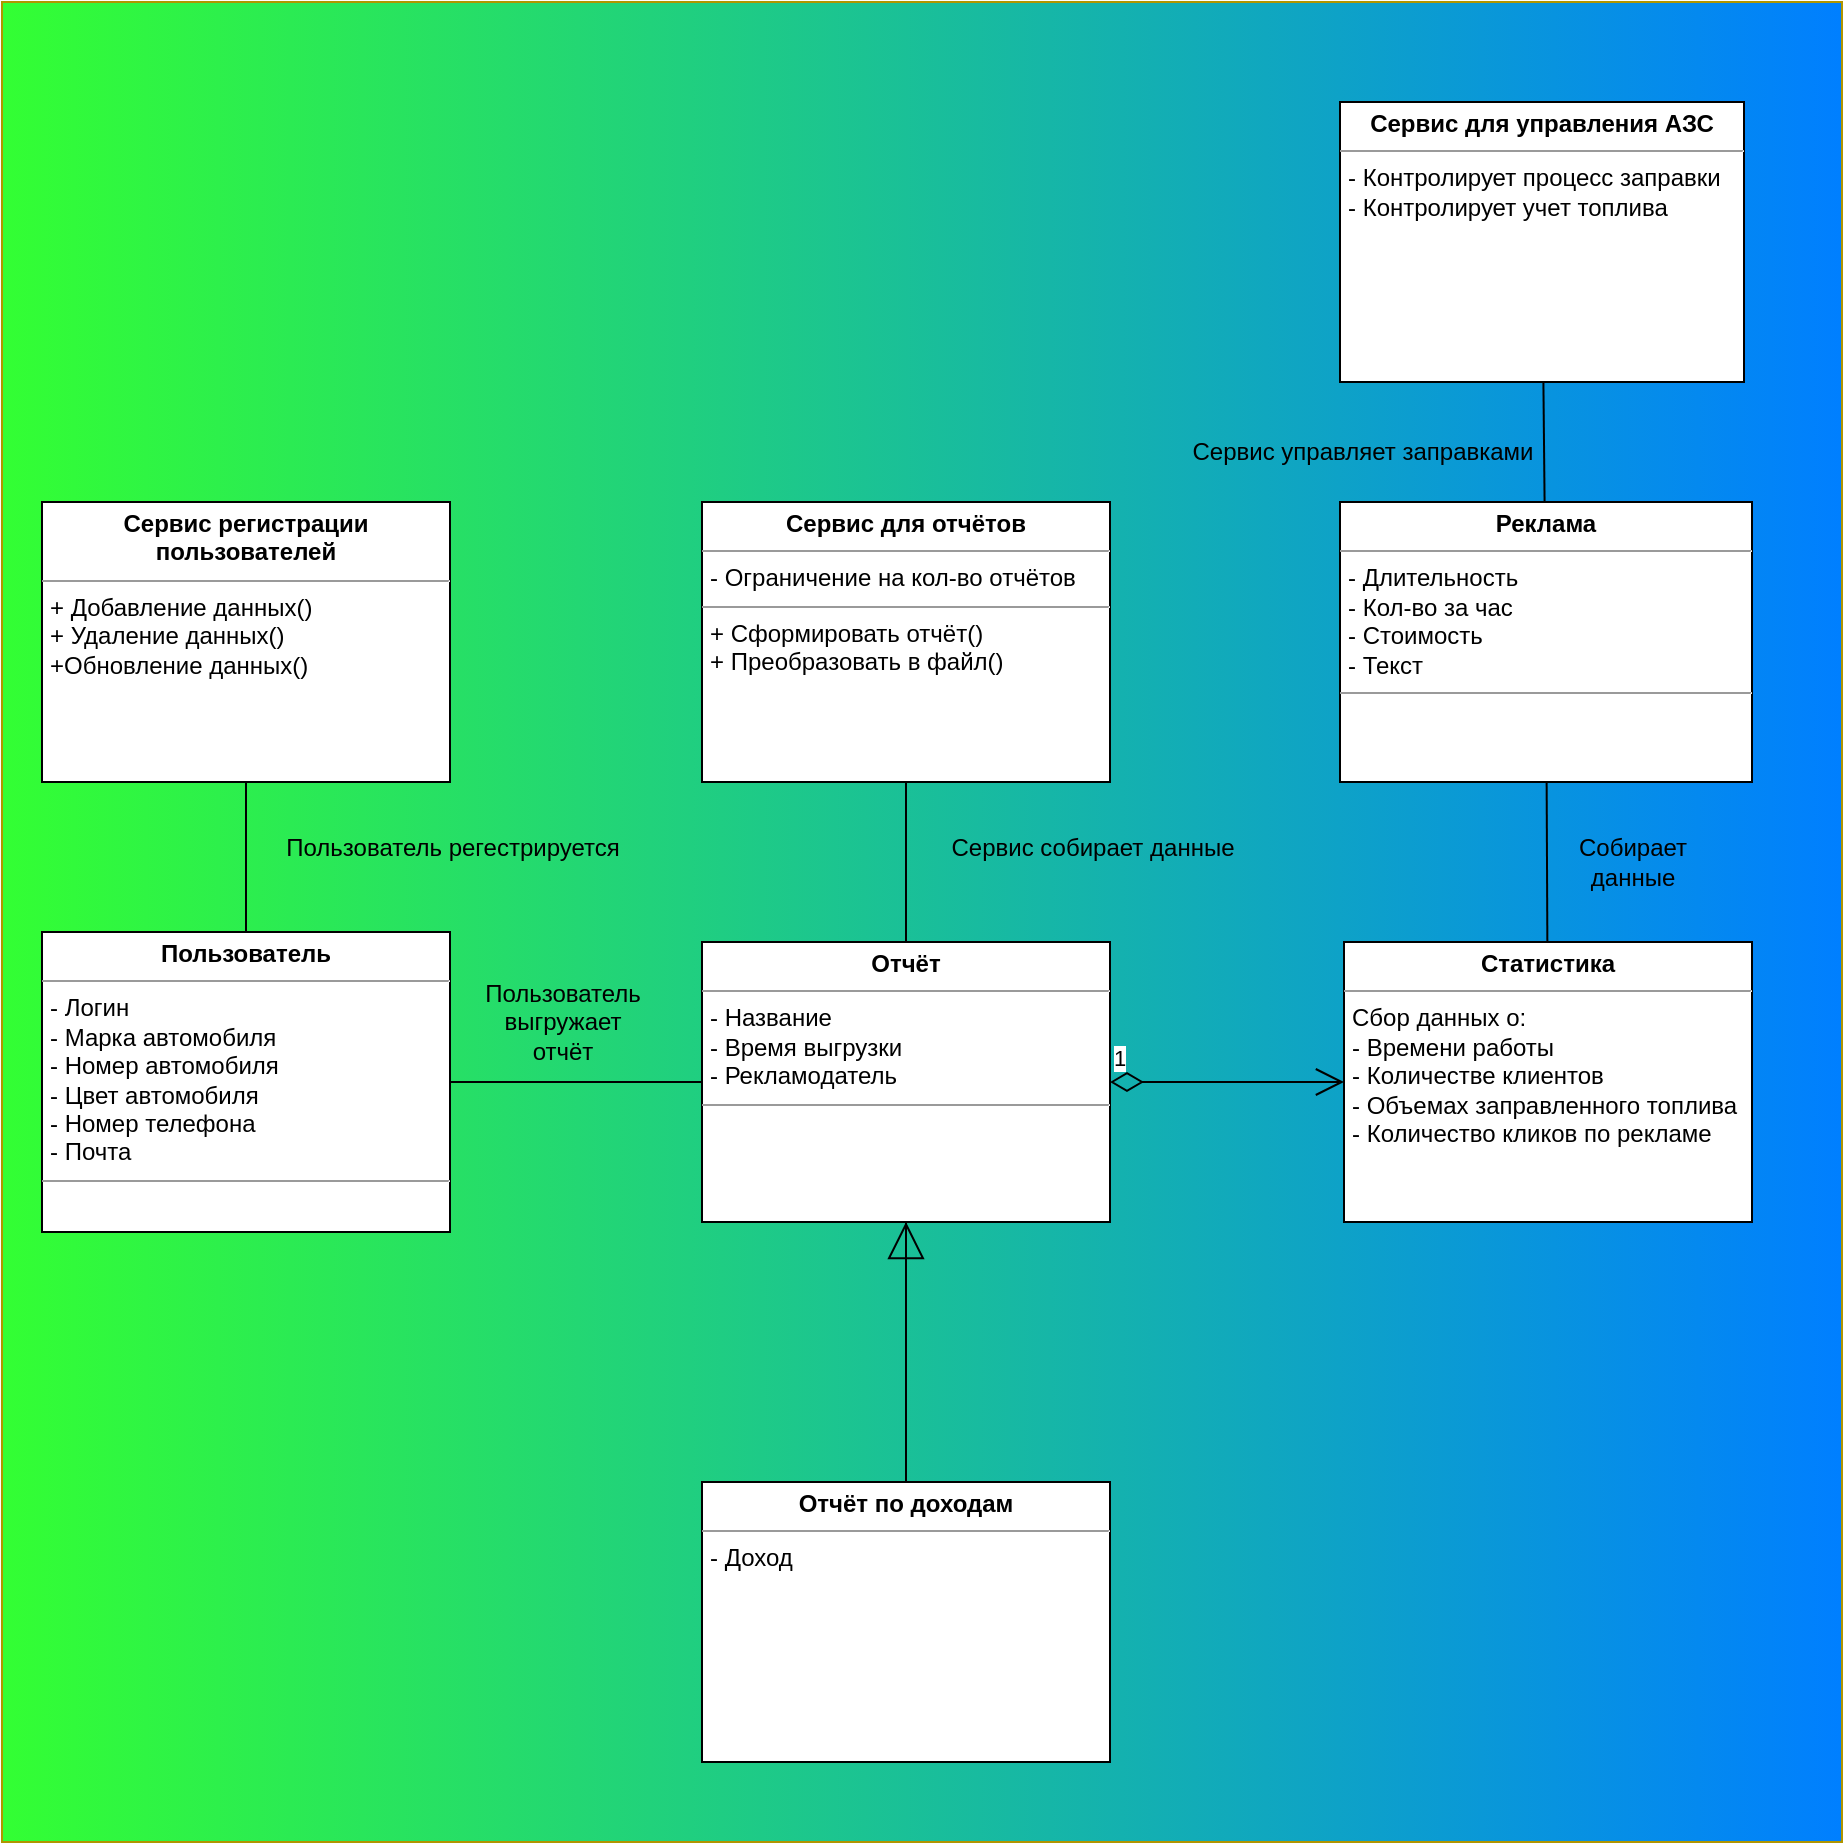 <mxfile version="25.0.1">
  <diagram id="C5RBs43oDa-KdzZeNtuy" name="Page-1">
    <mxGraphModel dx="1356" dy="827" grid="1" gridSize="10" guides="1" tooltips="1" connect="1" arrows="1" fold="1" page="1" pageScale="1" pageWidth="827" pageHeight="1169" math="0" shadow="0">
      <root>
        <mxCell id="WIyWlLk6GJQsqaUBKTNV-0" />
        <mxCell id="WIyWlLk6GJQsqaUBKTNV-1" parent="WIyWlLk6GJQsqaUBKTNV-0" />
        <mxCell id="DnwfADwJMWgjXwiyeiGu-0" value="" style="whiteSpace=wrap;html=1;aspect=fixed;fillColor=#33FF33;strokeColor=#B09500;fontColor=#000000;gradientColor=#007FFF;gradientDirection=east;fontSize=16;" vertex="1" parent="WIyWlLk6GJQsqaUBKTNV-1">
          <mxGeometry x="360" y="110" width="920" height="920" as="geometry" />
        </mxCell>
        <mxCell id="pdY_gdNLqLlF9mTo9bpo-13" value="&lt;p style=&quot;margin:0px;margin-top:4px;text-align:center;&quot;&gt;&lt;b&gt;Отчёт&lt;/b&gt;&lt;/p&gt;&lt;hr size=&quot;1&quot;&gt;&lt;p style=&quot;margin:0px;margin-left:4px;&quot;&gt;- Название&lt;br&gt;&lt;/p&gt;&lt;p style=&quot;margin:0px;margin-left:4px;&quot;&gt;- Время выгрузки&lt;/p&gt;&lt;p style=&quot;margin:0px;margin-left:4px;&quot;&gt;- Рекламодатель&lt;/p&gt;&lt;hr size=&quot;1&quot;&gt;&lt;p style=&quot;margin:0px;margin-left:4px;&quot;&gt;&lt;br&gt;&lt;/p&gt;" style="verticalAlign=top;align=left;overflow=fill;fontSize=12;fontFamily=Helvetica;html=1;whiteSpace=wrap;" parent="WIyWlLk6GJQsqaUBKTNV-1" vertex="1">
          <mxGeometry x="710" y="580" width="204" height="140" as="geometry" />
        </mxCell>
        <mxCell id="pdY_gdNLqLlF9mTo9bpo-20" value="&lt;p style=&quot;margin:0px;margin-top:4px;text-align:center;&quot;&gt;&lt;b&gt;Сервис регистрации пользователей&lt;/b&gt;&lt;/p&gt;&lt;hr size=&quot;1&quot;&gt;&lt;p style=&quot;border-color: var(--border-color); margin: 0px 0px 0px 4px;&quot;&gt;+ Добавление данных()&lt;/p&gt;&lt;p style=&quot;border-color: var(--border-color); margin: 0px 0px 0px 4px;&quot;&gt;+ Удаление данных()&lt;/p&gt;&lt;p style=&quot;border-color: var(--border-color); margin: 0px 0px 0px 4px;&quot;&gt;+Обновление данных()&lt;/p&gt;" style="verticalAlign=top;align=left;overflow=fill;fontSize=12;fontFamily=Helvetica;html=1;whiteSpace=wrap;" parent="WIyWlLk6GJQsqaUBKTNV-1" vertex="1">
          <mxGeometry x="380" y="360" width="204" height="140" as="geometry" />
        </mxCell>
        <mxCell id="pdY_gdNLqLlF9mTo9bpo-22" value="&lt;p style=&quot;margin:0px;margin-top:4px;text-align:center;&quot;&gt;&lt;b&gt;Сервис для отчётов&lt;/b&gt;&lt;/p&gt;&lt;hr size=&quot;1&quot;&gt;&lt;p style=&quot;margin:0px;margin-left:4px;&quot;&gt;- Ограничение на кол-во отчётов&lt;br&gt;&lt;/p&gt;&lt;hr size=&quot;1&quot;&gt;&lt;p style=&quot;margin:0px;margin-left:4px;&quot;&gt;+ Сформировать отчёт()&lt;/p&gt;&lt;p style=&quot;margin:0px;margin-left:4px;&quot;&gt;+ Преобразовать в файл()&lt;/p&gt;" style="verticalAlign=top;align=left;overflow=fill;fontSize=12;fontFamily=Helvetica;html=1;whiteSpace=wrap;" parent="WIyWlLk6GJQsqaUBKTNV-1" vertex="1">
          <mxGeometry x="710" y="360" width="204" height="140" as="geometry" />
        </mxCell>
        <mxCell id="pdY_gdNLqLlF9mTo9bpo-24" value="&lt;p style=&quot;margin:0px;margin-top:4px;text-align:center;&quot;&gt;&lt;b&gt;Реклама&lt;/b&gt;&lt;/p&gt;&lt;hr size=&quot;1&quot;&gt;&lt;p style=&quot;margin:0px;margin-left:4px;&quot;&gt;- Длительность&lt;br&gt;&lt;/p&gt;&lt;p style=&quot;margin:0px;margin-left:4px;&quot;&gt;- Кол-во за час&lt;/p&gt;&lt;p style=&quot;margin:0px;margin-left:4px;&quot;&gt;- Стоимость&lt;/p&gt;&lt;p style=&quot;margin:0px;margin-left:4px;&quot;&gt;- Текст&lt;/p&gt;&lt;hr size=&quot;1&quot;&gt;&lt;p style=&quot;margin:0px;margin-left:4px;&quot;&gt;&lt;br&gt;&lt;/p&gt;" style="verticalAlign=top;align=left;overflow=fill;fontSize=12;fontFamily=Helvetica;html=1;whiteSpace=wrap;" parent="WIyWlLk6GJQsqaUBKTNV-1" vertex="1">
          <mxGeometry x="1029" y="360" width="206" height="140" as="geometry" />
        </mxCell>
        <mxCell id="pdY_gdNLqLlF9mTo9bpo-25" value="&lt;p style=&quot;margin:0px;margin-top:4px;text-align:center;&quot;&gt;&lt;b&gt;Статистика&lt;/b&gt;&lt;/p&gt;&lt;hr size=&quot;1&quot;&gt;&lt;p style=&quot;margin:0px;margin-left:4px;&quot;&gt;Сбор данных о:&lt;/p&gt;&lt;p style=&quot;margin:0px;margin-left:4px;&quot;&gt;- Времени работы&lt;/p&gt;&lt;p style=&quot;margin:0px;margin-left:4px;&quot;&gt;- Количестве клиентов&lt;/p&gt;&lt;p style=&quot;margin:0px;margin-left:4px;&quot;&gt;- Объемах заправленного топлива&lt;/p&gt;&lt;p style=&quot;margin:0px;margin-left:4px;&quot;&gt;- Количество кликов по рекламе&lt;/p&gt;" style="verticalAlign=top;align=left;overflow=fill;fontSize=12;fontFamily=Helvetica;html=1;whiteSpace=wrap;" parent="WIyWlLk6GJQsqaUBKTNV-1" vertex="1">
          <mxGeometry x="1031" y="580" width="204" height="140" as="geometry" />
        </mxCell>
        <mxCell id="pdY_gdNLqLlF9mTo9bpo-26" value="&lt;p style=&quot;margin:0px;margin-top:4px;text-align:center;&quot;&gt;&lt;b&gt;Сервис для управления АЗС&lt;/b&gt;&lt;/p&gt;&lt;hr size=&quot;1&quot;&gt;&lt;p style=&quot;margin:0px;margin-left:4px;&quot;&gt;- Контролирует процесс заправки&lt;br&gt;&lt;/p&gt;&lt;p style=&quot;margin:0px;margin-left:4px;&quot;&gt;- Контролирует учет топлива&lt;/p&gt;&lt;p style=&quot;margin:0px;margin-left:4px;&quot;&gt;&lt;br&gt;&lt;/p&gt;" style="verticalAlign=top;align=left;overflow=fill;fontSize=12;fontFamily=Helvetica;html=1;whiteSpace=wrap;" parent="WIyWlLk6GJQsqaUBKTNV-1" vertex="1">
          <mxGeometry x="1029" y="160" width="202" height="140" as="geometry" />
        </mxCell>
        <mxCell id="pdY_gdNLqLlF9mTo9bpo-27" value="&lt;p style=&quot;margin:0px;margin-top:4px;text-align:center;&quot;&gt;&lt;b&gt;Отчёт по доходам&lt;/b&gt;&lt;/p&gt;&lt;hr size=&quot;1&quot;&gt;&lt;p style=&quot;margin:0px;margin-left:4px;&quot;&gt;&lt;span style=&quot;background-color: initial;&quot;&gt;- Доход&lt;/span&gt;&lt;br&gt;&lt;/p&gt;&lt;p style=&quot;margin:0px;margin-left:4px;&quot;&gt;&lt;br&gt;&lt;/p&gt;" style="verticalAlign=top;align=left;overflow=fill;fontSize=12;fontFamily=Helvetica;html=1;whiteSpace=wrap;" parent="WIyWlLk6GJQsqaUBKTNV-1" vertex="1">
          <mxGeometry x="710" y="850" width="204" height="140" as="geometry" />
        </mxCell>
        <mxCell id="pdY_gdNLqLlF9mTo9bpo-32" value="&lt;p style=&quot;margin:0px;margin-top:4px;text-align:center;&quot;&gt;&lt;b&gt;Пользователь&lt;/b&gt;&lt;/p&gt;&lt;hr size=&quot;1&quot;&gt;&lt;p style=&quot;margin:0px;margin-left:4px;&quot;&gt;- Логин&lt;br&gt;&lt;/p&gt;&lt;p style=&quot;margin:0px;margin-left:4px;&quot;&gt;- Марка автомобиля&lt;/p&gt;&lt;p style=&quot;margin:0px;margin-left:4px;&quot;&gt;- Номер автомобиля&lt;/p&gt;&lt;p style=&quot;margin:0px;margin-left:4px;&quot;&gt;- Цвет автомобиля&lt;br&gt;- Номер телефона&lt;/p&gt;&lt;p style=&quot;margin:0px;margin-left:4px;&quot;&gt;- Почта&lt;/p&gt;&lt;hr size=&quot;1&quot;&gt;&lt;p style=&quot;margin:0px;margin-left:4px;&quot;&gt;&lt;br&gt;&lt;/p&gt;" style="verticalAlign=top;align=left;overflow=fill;fontSize=12;fontFamily=Helvetica;html=1;whiteSpace=wrap;" parent="WIyWlLk6GJQsqaUBKTNV-1" vertex="1">
          <mxGeometry x="380" y="575" width="204" height="150" as="geometry" />
        </mxCell>
        <mxCell id="pdY_gdNLqLlF9mTo9bpo-36" value="" style="endArrow=none;html=1;rounded=0;" parent="WIyWlLk6GJQsqaUBKTNV-1" source="pdY_gdNLqLlF9mTo9bpo-20" target="pdY_gdNLqLlF9mTo9bpo-32" edge="1">
          <mxGeometry width="50" height="50" relative="1" as="geometry">
            <mxPoint x="870" y="630" as="sourcePoint" />
            <mxPoint x="920" y="580" as="targetPoint" />
          </mxGeometry>
        </mxCell>
        <mxCell id="pdY_gdNLqLlF9mTo9bpo-37" value="" style="endArrow=none;html=1;rounded=0;" parent="WIyWlLk6GJQsqaUBKTNV-1" source="pdY_gdNLqLlF9mTo9bpo-13" target="pdY_gdNLqLlF9mTo9bpo-22" edge="1">
          <mxGeometry width="50" height="50" relative="1" as="geometry">
            <mxPoint x="780" y="670" as="sourcePoint" />
            <mxPoint x="830" y="620" as="targetPoint" />
          </mxGeometry>
        </mxCell>
        <mxCell id="pdY_gdNLqLlF9mTo9bpo-40" value="" style="endArrow=block;endSize=16;endFill=0;html=1;rounded=0;" parent="WIyWlLk6GJQsqaUBKTNV-1" source="pdY_gdNLqLlF9mTo9bpo-13" edge="1">
          <mxGeometry x="-0.005" width="160" relative="1" as="geometry">
            <mxPoint x="820" y="720" as="sourcePoint" />
            <mxPoint x="812" y="720" as="targetPoint" />
            <mxPoint as="offset" />
            <Array as="points">
              <mxPoint x="812" y="850" />
            </Array>
          </mxGeometry>
        </mxCell>
        <mxCell id="pdY_gdNLqLlF9mTo9bpo-42" value="" style="endArrow=none;html=1;rounded=0;" parent="WIyWlLk6GJQsqaUBKTNV-1" source="pdY_gdNLqLlF9mTo9bpo-24" target="pdY_gdNLqLlF9mTo9bpo-26" edge="1">
          <mxGeometry width="50" height="50" relative="1" as="geometry">
            <mxPoint x="1080" y="730" as="sourcePoint" />
            <mxPoint x="1130" y="680" as="targetPoint" />
          </mxGeometry>
        </mxCell>
        <mxCell id="pdY_gdNLqLlF9mTo9bpo-44" value="" style="endArrow=none;html=1;rounded=0;" parent="WIyWlLk6GJQsqaUBKTNV-1" source="pdY_gdNLqLlF9mTo9bpo-32" target="pdY_gdNLqLlF9mTo9bpo-13" edge="1">
          <mxGeometry width="50" height="50" relative="1" as="geometry">
            <mxPoint x="650" y="550" as="sourcePoint" />
            <mxPoint x="720" y="540" as="targetPoint" />
          </mxGeometry>
        </mxCell>
        <mxCell id="pdY_gdNLqLlF9mTo9bpo-45" value="" style="endArrow=none;html=1;rounded=0;" parent="WIyWlLk6GJQsqaUBKTNV-1" source="pdY_gdNLqLlF9mTo9bpo-24" target="pdY_gdNLqLlF9mTo9bpo-25" edge="1">
          <mxGeometry width="50" height="50" relative="1" as="geometry">
            <mxPoint x="860" y="720" as="sourcePoint" />
            <mxPoint x="910" y="670" as="targetPoint" />
          </mxGeometry>
        </mxCell>
        <mxCell id="pdY_gdNLqLlF9mTo9bpo-46" value="Пользователь &lt;br&gt;выгружает &lt;br&gt;отчёт" style="text;html=1;align=center;verticalAlign=middle;resizable=0;points=[];autosize=1;strokeColor=none;fillColor=none;" parent="WIyWlLk6GJQsqaUBKTNV-1" vertex="1">
          <mxGeometry x="590" y="590" width="100" height="60" as="geometry" />
        </mxCell>
        <mxCell id="pdY_gdNLqLlF9mTo9bpo-47" value="Пользователь регестрируется" style="text;html=1;align=center;verticalAlign=middle;resizable=0;points=[];autosize=1;strokeColor=none;fillColor=none;" parent="WIyWlLk6GJQsqaUBKTNV-1" vertex="1">
          <mxGeometry x="490" y="518" width="190" height="30" as="geometry" />
        </mxCell>
        <mxCell id="pdY_gdNLqLlF9mTo9bpo-48" value="Сервис собирает данные" style="text;html=1;align=center;verticalAlign=middle;resizable=0;points=[];autosize=1;strokeColor=none;fillColor=none;" parent="WIyWlLk6GJQsqaUBKTNV-1" vertex="1">
          <mxGeometry x="820" y="518" width="170" height="30" as="geometry" />
        </mxCell>
        <mxCell id="pdY_gdNLqLlF9mTo9bpo-49" value="Сервис управляет заправками" style="text;html=1;align=center;verticalAlign=middle;resizable=0;points=[];autosize=1;strokeColor=none;fillColor=none;" parent="WIyWlLk6GJQsqaUBKTNV-1" vertex="1">
          <mxGeometry x="945" y="320" width="190" height="30" as="geometry" />
        </mxCell>
        <mxCell id="pdY_gdNLqLlF9mTo9bpo-50" value="Собирает &lt;br&gt;данные" style="text;html=1;align=center;verticalAlign=middle;resizable=0;points=[];autosize=1;strokeColor=none;fillColor=none;" parent="WIyWlLk6GJQsqaUBKTNV-1" vertex="1">
          <mxGeometry x="1135" y="520" width="80" height="40" as="geometry" />
        </mxCell>
        <mxCell id="DnwfADwJMWgjXwiyeiGu-4" value="1" style="endArrow=open;html=1;endSize=12;startArrow=diamondThin;startSize=14;startFill=0;edgeStyle=orthogonalEdgeStyle;align=left;verticalAlign=bottom;rounded=0;exitX=1;exitY=0.5;exitDx=0;exitDy=0;entryX=0;entryY=0.5;entryDx=0;entryDy=0;" edge="1" parent="WIyWlLk6GJQsqaUBKTNV-1" source="pdY_gdNLqLlF9mTo9bpo-13" target="pdY_gdNLqLlF9mTo9bpo-25">
          <mxGeometry x="-1" y="3" relative="1" as="geometry">
            <mxPoint x="871" y="630" as="sourcePoint" />
            <mxPoint x="1031" y="630" as="targetPoint" />
          </mxGeometry>
        </mxCell>
      </root>
    </mxGraphModel>
  </diagram>
</mxfile>
